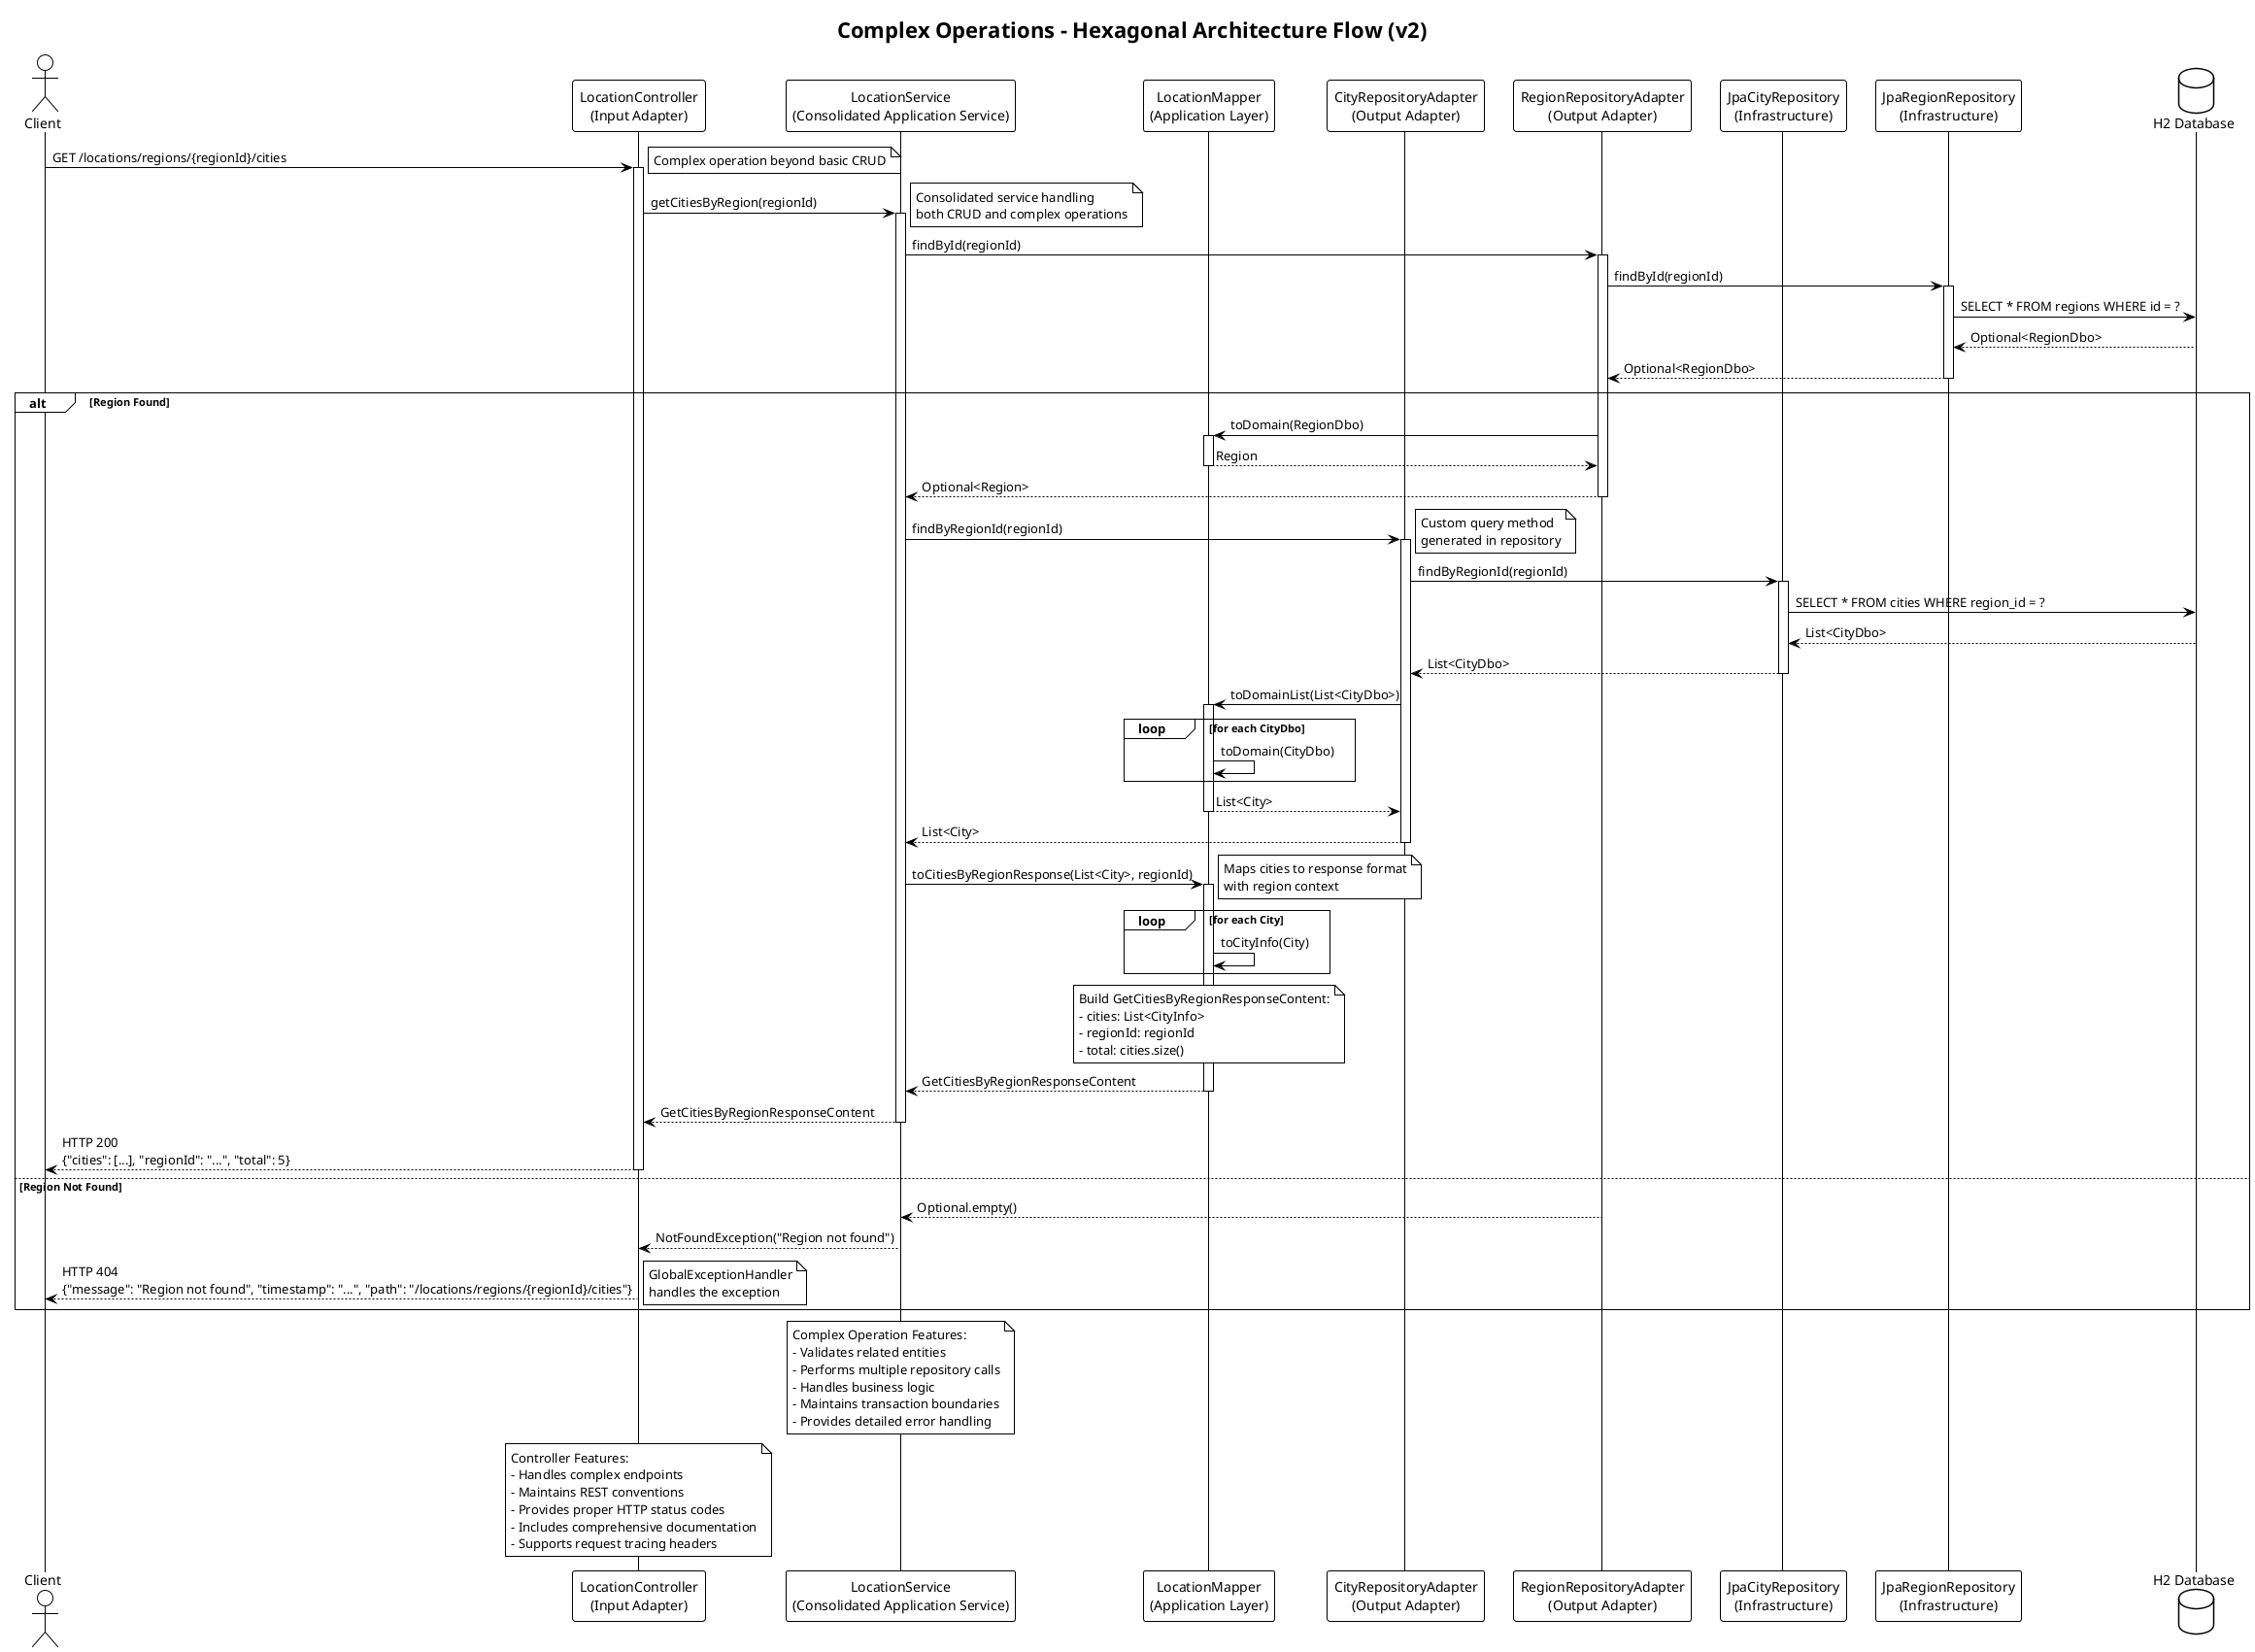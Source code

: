 @startuml Complex Operations
!theme plain
title Complex Operations - Hexagonal Architecture Flow (v2)

actor Client
participant "LocationController\n(Input Adapter)" as Controller
participant "LocationService\n(Consolidated Application Service)" as Service
participant "LocationMapper\n(Application Layer)" as Mapper
participant "CityRepositoryAdapter\n(Output Adapter)" as CityRepoAdapter
participant "RegionRepositoryAdapter\n(Output Adapter)" as RegionRepoAdapter
participant "JpaCityRepository\n(Infrastructure)" as JpaCityRepo
participant "JpaRegionRepository\n(Infrastructure)" as JpaRegionRepo
database "H2 Database" as DB

Client -> Controller: GET /locations/regions/{regionId}/cities
activate Controller
note right: Complex operation beyond basic CRUD

Controller -> Service: getCitiesByRegion(regionId)
activate Service
note right: Consolidated service handling\nboth CRUD and complex operations

' Validate region exists
Service -> RegionRepoAdapter: findById(regionId)
activate RegionRepoAdapter
RegionRepoAdapter -> JpaRegionRepo: findById(regionId)
activate JpaRegionRepo
JpaRegionRepo -> DB: SELECT * FROM regions WHERE id = ?
DB --> JpaRegionRepo: Optional<RegionDbo>
JpaRegionRepo --> RegionRepoAdapter: Optional<RegionDbo>
deactivate JpaRegionRepo

alt Region Found
    RegionRepoAdapter -> Mapper: toDomain(RegionDbo)
    activate Mapper
    Mapper --> RegionRepoAdapter: Region
    deactivate Mapper
    RegionRepoAdapter --> Service: Optional<Region>
    deactivate RegionRepoAdapter
    
    ' Get cities for the region
    Service -> CityRepoAdapter: findByRegionId(regionId)
    activate CityRepoAdapter
    note right: Custom query method\ngenerated in repository
    
    CityRepoAdapter -> JpaCityRepo: findByRegionId(regionId)
    activate JpaCityRepo
    JpaCityRepo -> DB: SELECT * FROM cities WHERE region_id = ?
    DB --> JpaCityRepo: List<CityDbo>
    JpaCityRepo --> CityRepoAdapter: List<CityDbo>
    deactivate JpaCityRepo
    
    CityRepoAdapter -> Mapper: toDomainList(List<CityDbo>)
    activate Mapper
    loop for each CityDbo
        Mapper -> Mapper: toDomain(CityDbo)
    end
    Mapper --> CityRepoAdapter: List<City>
    deactivate Mapper
    
    CityRepoAdapter --> Service: List<City>
    deactivate CityRepoAdapter
    
    ' Map to response
    Service -> Mapper: toCitiesByRegionResponse(List<City>, regionId)
    activate Mapper
    note right: Maps cities to response format\nwith region context
    loop for each City
        Mapper -> Mapper: toCityInfo(City)
    end
    note over Mapper: Build GetCitiesByRegionResponseContent:\n- cities: List<CityInfo>\n- regionId: regionId\n- total: cities.size()
    Mapper --> Service: GetCitiesByRegionResponseContent
    deactivate Mapper
    
    Service --> Controller: GetCitiesByRegionResponseContent
    deactivate Service
    
    Controller --> Client: HTTP 200\n{"cities": [...], "regionId": "...", "total": 5}
    deactivate Controller

else Region Not Found
    RegionRepoAdapter --> Service: Optional.empty()
    deactivate RegionRepoAdapter
    
    Service --> Controller: NotFoundException("Region not found")
    deactivate Service
    
    Controller --> Client: HTTP 404\n{"message": "Region not found", "timestamp": "...", "path": "/locations/regions/{regionId}/cities"}
    deactivate Controller
    note right: GlobalExceptionHandler\nhandles the exception
end

note over Service
  Complex Operation Features:
  - Validates related entities
  - Performs multiple repository calls
  - Handles business logic
  - Maintains transaction boundaries
  - Provides detailed error handling
end note

note over Controller
  Controller Features:
  - Handles complex endpoints
  - Maintains REST conventions
  - Provides proper HTTP status codes
  - Includes comprehensive documentation
  - Supports request tracing headers
end note

@enduml